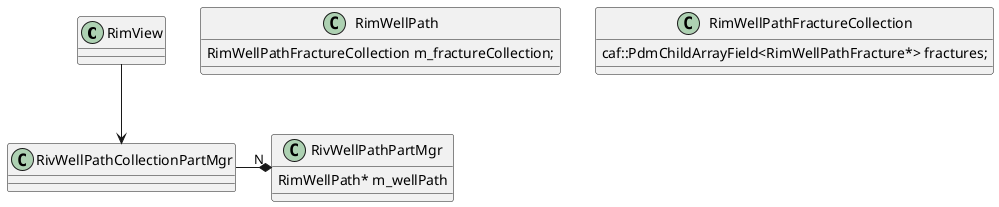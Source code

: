 @startuml



RimView --> RivWellPathCollectionPartMgr

RivWellPathCollectionPartMgr -* "N" RivWellPathPartMgr

class RivWellPathPartMgr {
RimWellPath* m_wellPath
}

class RimWellPath {
RimWellPathFractureCollection m_fractureCollection;
}

class RimWellPathFractureCollection {
caf::PdmChildArrayField<RimWellPathFracture*> fractures;
}



@enduml
